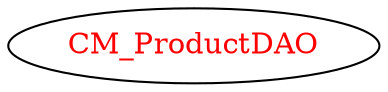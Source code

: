 digraph dependencyGraph {
 concentrate=true;
 ranksep="2.0";
 rankdir="LR"; 
 splines="ortho";
"CM_ProductDAO" [fontcolor="red"];
}